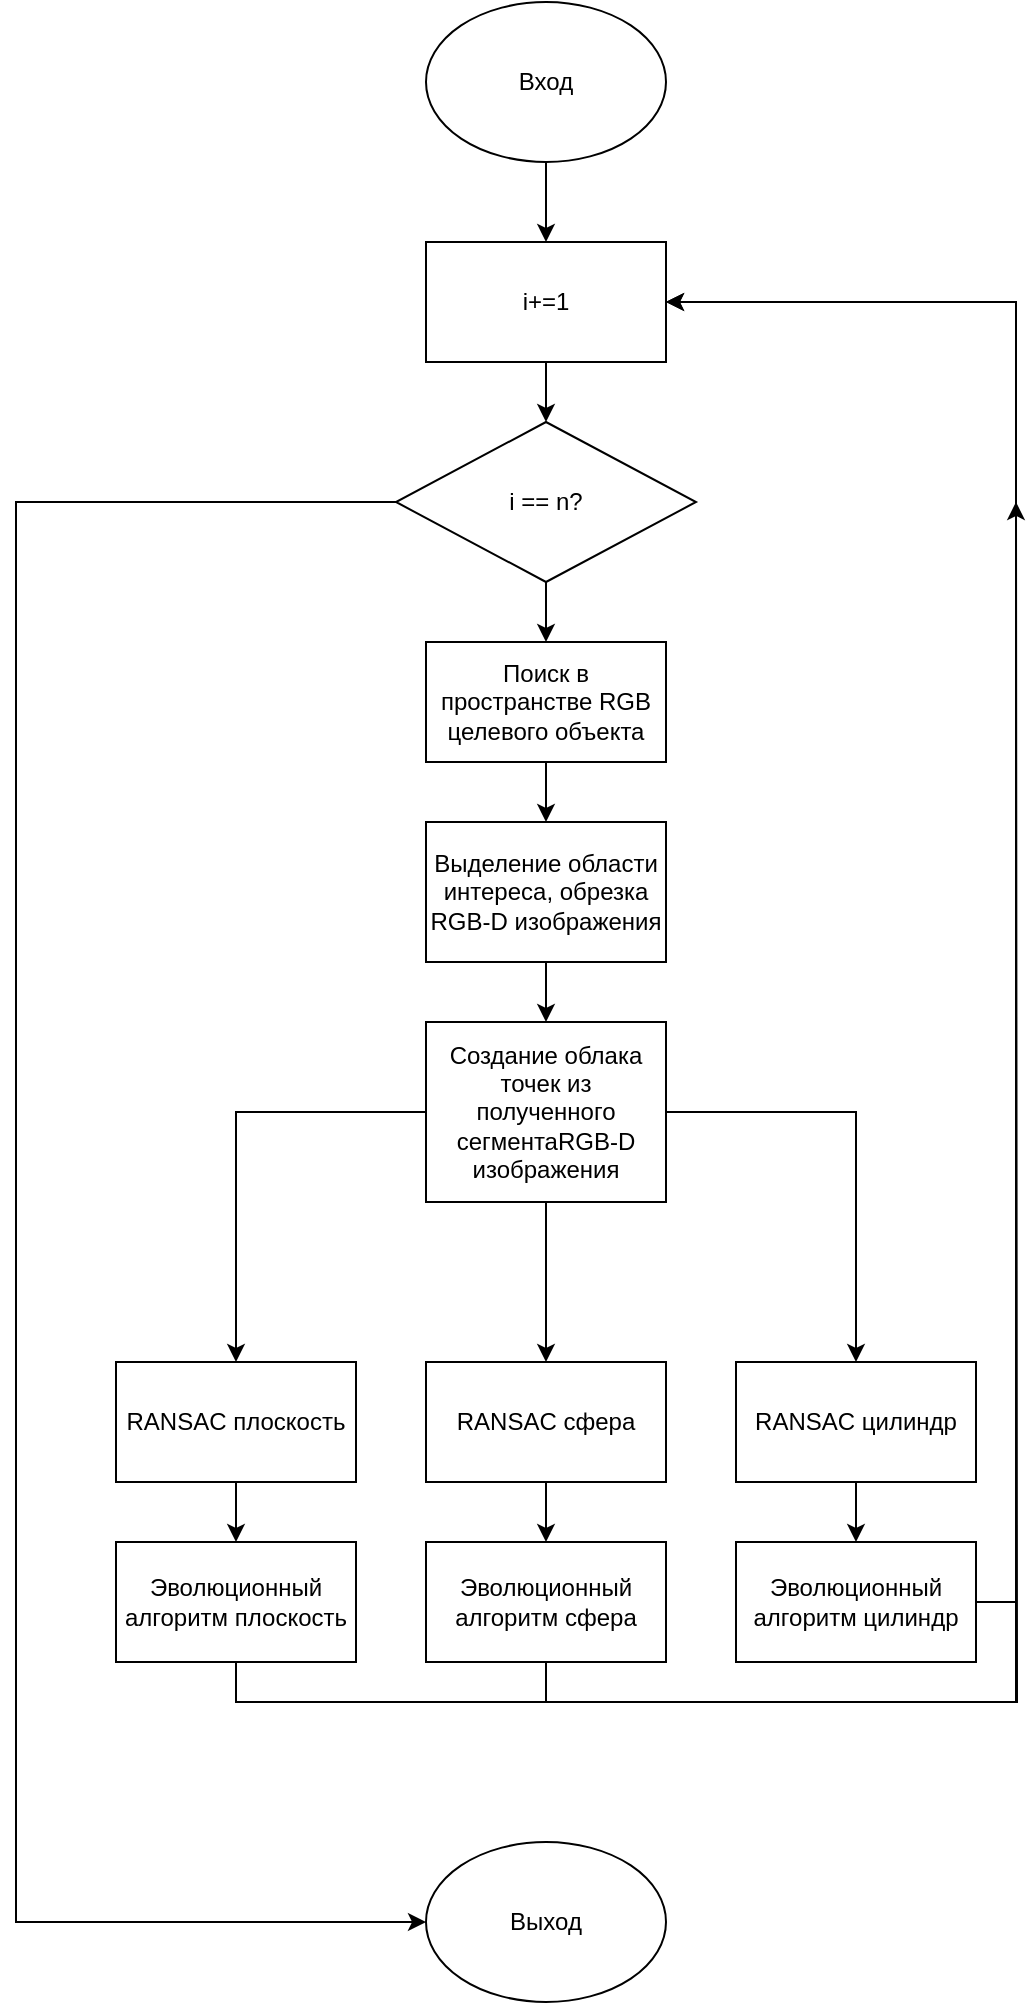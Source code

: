 <mxfile version="14.0.1" type="device"><diagram id="ER90sPJXjR5LTjx-cO43" name="Page-1"><mxGraphModel dx="1296" dy="685" grid="1" gridSize="10" guides="1" tooltips="1" connect="1" arrows="1" fold="1" page="1" pageScale="1" pageWidth="850" pageHeight="1100" math="0" shadow="0"><root><mxCell id="0"/><mxCell id="1" parent="0"/><mxCell id="jp0DeQj-fCduTh9RT10A-21" style="edgeStyle=orthogonalEdgeStyle;rounded=0;orthogonalLoop=1;jettySize=auto;html=1;exitX=0.5;exitY=1;exitDx=0;exitDy=0;entryX=0.5;entryY=0;entryDx=0;entryDy=0;" edge="1" parent="1" source="jp0DeQj-fCduTh9RT10A-1" target="jp0DeQj-fCduTh9RT10A-7"><mxGeometry relative="1" as="geometry"/></mxCell><mxCell id="jp0DeQj-fCduTh9RT10A-22" style="edgeStyle=orthogonalEdgeStyle;rounded=0;orthogonalLoop=1;jettySize=auto;html=1;exitX=0;exitY=0.5;exitDx=0;exitDy=0;entryX=0.5;entryY=0;entryDx=0;entryDy=0;" edge="1" parent="1" source="jp0DeQj-fCduTh9RT10A-1" target="jp0DeQj-fCduTh9RT10A-6"><mxGeometry relative="1" as="geometry"/></mxCell><mxCell id="jp0DeQj-fCduTh9RT10A-23" style="edgeStyle=orthogonalEdgeStyle;rounded=0;orthogonalLoop=1;jettySize=auto;html=1;exitX=1;exitY=0.5;exitDx=0;exitDy=0;entryX=0.5;entryY=0;entryDx=0;entryDy=0;" edge="1" parent="1" source="jp0DeQj-fCduTh9RT10A-1" target="jp0DeQj-fCduTh9RT10A-8"><mxGeometry relative="1" as="geometry"/></mxCell><mxCell id="jp0DeQj-fCduTh9RT10A-1" value="Создание облака точек из полученного сегментаRGB-D изображения" style="rounded=0;whiteSpace=wrap;html=1;" vertex="1" parent="1"><mxGeometry x="365" y="600" width="120" height="90" as="geometry"/></mxCell><mxCell id="jp0DeQj-fCduTh9RT10A-18" style="edgeStyle=orthogonalEdgeStyle;rounded=0;orthogonalLoop=1;jettySize=auto;html=1;exitX=0.5;exitY=1;exitDx=0;exitDy=0;entryX=0.5;entryY=0;entryDx=0;entryDy=0;" edge="1" parent="1" source="jp0DeQj-fCduTh9RT10A-2" target="jp0DeQj-fCduTh9RT10A-14"><mxGeometry relative="1" as="geometry"/></mxCell><mxCell id="jp0DeQj-fCduTh9RT10A-2" value="Вход" style="ellipse;whiteSpace=wrap;html=1;" vertex="1" parent="1"><mxGeometry x="365" y="90" width="120" height="80" as="geometry"/></mxCell><mxCell id="jp0DeQj-fCduTh9RT10A-19" style="edgeStyle=orthogonalEdgeStyle;rounded=0;orthogonalLoop=1;jettySize=auto;html=1;exitX=0.5;exitY=1;exitDx=0;exitDy=0;entryX=0.5;entryY=0;entryDx=0;entryDy=0;" edge="1" parent="1" source="jp0DeQj-fCduTh9RT10A-3" target="jp0DeQj-fCduTh9RT10A-5"><mxGeometry relative="1" as="geometry"/></mxCell><mxCell id="jp0DeQj-fCduTh9RT10A-3" value="Поиск в пространстве RGB целевого объекта" style="rounded=0;whiteSpace=wrap;html=1;" vertex="1" parent="1"><mxGeometry x="365" y="410" width="120" height="60" as="geometry"/></mxCell><mxCell id="jp0DeQj-fCduTh9RT10A-20" style="edgeStyle=orthogonalEdgeStyle;rounded=0;orthogonalLoop=1;jettySize=auto;html=1;exitX=0.5;exitY=1;exitDx=0;exitDy=0;entryX=0.5;entryY=0;entryDx=0;entryDy=0;" edge="1" parent="1" source="jp0DeQj-fCduTh9RT10A-5" target="jp0DeQj-fCduTh9RT10A-1"><mxGeometry relative="1" as="geometry"/></mxCell><mxCell id="jp0DeQj-fCduTh9RT10A-5" value="Выделение области интереса, обрезка RGB-D изображения" style="rounded=0;whiteSpace=wrap;html=1;" vertex="1" parent="1"><mxGeometry x="365" y="500" width="120" height="70" as="geometry"/></mxCell><mxCell id="jp0DeQj-fCduTh9RT10A-24" style="edgeStyle=orthogonalEdgeStyle;rounded=0;orthogonalLoop=1;jettySize=auto;html=1;exitX=0.5;exitY=1;exitDx=0;exitDy=0;entryX=0.5;entryY=0;entryDx=0;entryDy=0;" edge="1" parent="1" source="jp0DeQj-fCduTh9RT10A-6" target="jp0DeQj-fCduTh9RT10A-9"><mxGeometry relative="1" as="geometry"/></mxCell><mxCell id="jp0DeQj-fCduTh9RT10A-6" value="RANSAC плоскость" style="rounded=0;whiteSpace=wrap;html=1;" vertex="1" parent="1"><mxGeometry x="210" y="770" width="120" height="60" as="geometry"/></mxCell><mxCell id="jp0DeQj-fCduTh9RT10A-25" style="edgeStyle=orthogonalEdgeStyle;rounded=0;orthogonalLoop=1;jettySize=auto;html=1;exitX=0.5;exitY=1;exitDx=0;exitDy=0;entryX=0.5;entryY=0;entryDx=0;entryDy=0;" edge="1" parent="1" source="jp0DeQj-fCduTh9RT10A-7" target="jp0DeQj-fCduTh9RT10A-10"><mxGeometry relative="1" as="geometry"/></mxCell><mxCell id="jp0DeQj-fCduTh9RT10A-7" value="RANSAC сфера" style="rounded=0;whiteSpace=wrap;html=1;" vertex="1" parent="1"><mxGeometry x="365" y="770" width="120" height="60" as="geometry"/></mxCell><mxCell id="jp0DeQj-fCduTh9RT10A-26" style="edgeStyle=orthogonalEdgeStyle;rounded=0;orthogonalLoop=1;jettySize=auto;html=1;exitX=0.5;exitY=1;exitDx=0;exitDy=0;entryX=0.5;entryY=0;entryDx=0;entryDy=0;" edge="1" parent="1" source="jp0DeQj-fCduTh9RT10A-8" target="jp0DeQj-fCduTh9RT10A-11"><mxGeometry relative="1" as="geometry"/></mxCell><mxCell id="jp0DeQj-fCduTh9RT10A-8" value="RANSAC цилиндр" style="rounded=0;whiteSpace=wrap;html=1;" vertex="1" parent="1"><mxGeometry x="520" y="770" width="120" height="60" as="geometry"/></mxCell><mxCell id="jp0DeQj-fCduTh9RT10A-34" style="edgeStyle=orthogonalEdgeStyle;rounded=0;orthogonalLoop=1;jettySize=auto;html=1;exitX=0.5;exitY=1;exitDx=0;exitDy=0;" edge="1" parent="1" source="jp0DeQj-fCduTh9RT10A-9"><mxGeometry relative="1" as="geometry"><mxPoint x="660" y="340" as="targetPoint"/></mxGeometry></mxCell><mxCell id="jp0DeQj-fCduTh9RT10A-9" value="Эволюционный алгоритм плоскость" style="rounded=0;whiteSpace=wrap;html=1;" vertex="1" parent="1"><mxGeometry x="210" y="860" width="120" height="60" as="geometry"/></mxCell><mxCell id="jp0DeQj-fCduTh9RT10A-33" style="edgeStyle=orthogonalEdgeStyle;rounded=0;orthogonalLoop=1;jettySize=auto;html=1;exitX=0.5;exitY=1;exitDx=0;exitDy=0;entryX=1;entryY=0.5;entryDx=0;entryDy=0;" edge="1" parent="1" source="jp0DeQj-fCduTh9RT10A-10" target="jp0DeQj-fCduTh9RT10A-14"><mxGeometry relative="1" as="geometry"><Array as="points"><mxPoint x="425" y="940"/><mxPoint x="660" y="940"/><mxPoint x="660" y="240"/></Array></mxGeometry></mxCell><mxCell id="jp0DeQj-fCduTh9RT10A-10" value="Эволюционный алгоритм сфера" style="rounded=0;whiteSpace=wrap;html=1;" vertex="1" parent="1"><mxGeometry x="365" y="860" width="120" height="60" as="geometry"/></mxCell><mxCell id="jp0DeQj-fCduTh9RT10A-32" style="edgeStyle=orthogonalEdgeStyle;rounded=0;orthogonalLoop=1;jettySize=auto;html=1;exitX=1;exitY=0.5;exitDx=0;exitDy=0;entryX=1;entryY=0.5;entryDx=0;entryDy=0;" edge="1" parent="1" source="jp0DeQj-fCduTh9RT10A-11" target="jp0DeQj-fCduTh9RT10A-14"><mxGeometry relative="1" as="geometry"/></mxCell><mxCell id="jp0DeQj-fCduTh9RT10A-11" value="Эволюционный алгоритм цилиндр" style="rounded=0;whiteSpace=wrap;html=1;" vertex="1" parent="1"><mxGeometry x="520" y="860" width="120" height="60" as="geometry"/></mxCell><mxCell id="jp0DeQj-fCduTh9RT10A-13" style="edgeStyle=orthogonalEdgeStyle;rounded=0;orthogonalLoop=1;jettySize=auto;html=1;exitX=0.5;exitY=1;exitDx=0;exitDy=0;entryX=0.5;entryY=0;entryDx=0;entryDy=0;" edge="1" parent="1" source="jp0DeQj-fCduTh9RT10A-14" target="jp0DeQj-fCduTh9RT10A-15"><mxGeometry relative="1" as="geometry"/></mxCell><mxCell id="jp0DeQj-fCduTh9RT10A-14" value="i+=1" style="rounded=0;whiteSpace=wrap;html=1;fillColor=#ffffff;" vertex="1" parent="1"><mxGeometry x="365" y="210" width="120" height="60" as="geometry"/></mxCell><mxCell id="jp0DeQj-fCduTh9RT10A-16" style="edgeStyle=orthogonalEdgeStyle;rounded=0;orthogonalLoop=1;jettySize=auto;html=1;exitX=0.5;exitY=1;exitDx=0;exitDy=0;entryX=0.5;entryY=0;entryDx=0;entryDy=0;" edge="1" parent="1" source="jp0DeQj-fCduTh9RT10A-15" target="jp0DeQj-fCduTh9RT10A-3"><mxGeometry relative="1" as="geometry"/></mxCell><mxCell id="jp0DeQj-fCduTh9RT10A-35" style="edgeStyle=orthogonalEdgeStyle;rounded=0;orthogonalLoop=1;jettySize=auto;html=1;exitX=0;exitY=0.5;exitDx=0;exitDy=0;entryX=0;entryY=0.5;entryDx=0;entryDy=0;" edge="1" parent="1" source="jp0DeQj-fCduTh9RT10A-15" target="jp0DeQj-fCduTh9RT10A-17"><mxGeometry relative="1" as="geometry"><Array as="points"><mxPoint x="160" y="340"/><mxPoint x="160" y="1050"/></Array></mxGeometry></mxCell><mxCell id="jp0DeQj-fCduTh9RT10A-15" value="i == n?" style="rhombus;whiteSpace=wrap;html=1;fillColor=#ffffff;" vertex="1" parent="1"><mxGeometry x="350" y="300" width="150" height="80" as="geometry"/></mxCell><mxCell id="jp0DeQj-fCduTh9RT10A-17" value="Выход" style="ellipse;whiteSpace=wrap;html=1;" vertex="1" parent="1"><mxGeometry x="365" y="1010" width="120" height="80" as="geometry"/></mxCell></root></mxGraphModel></diagram></mxfile>